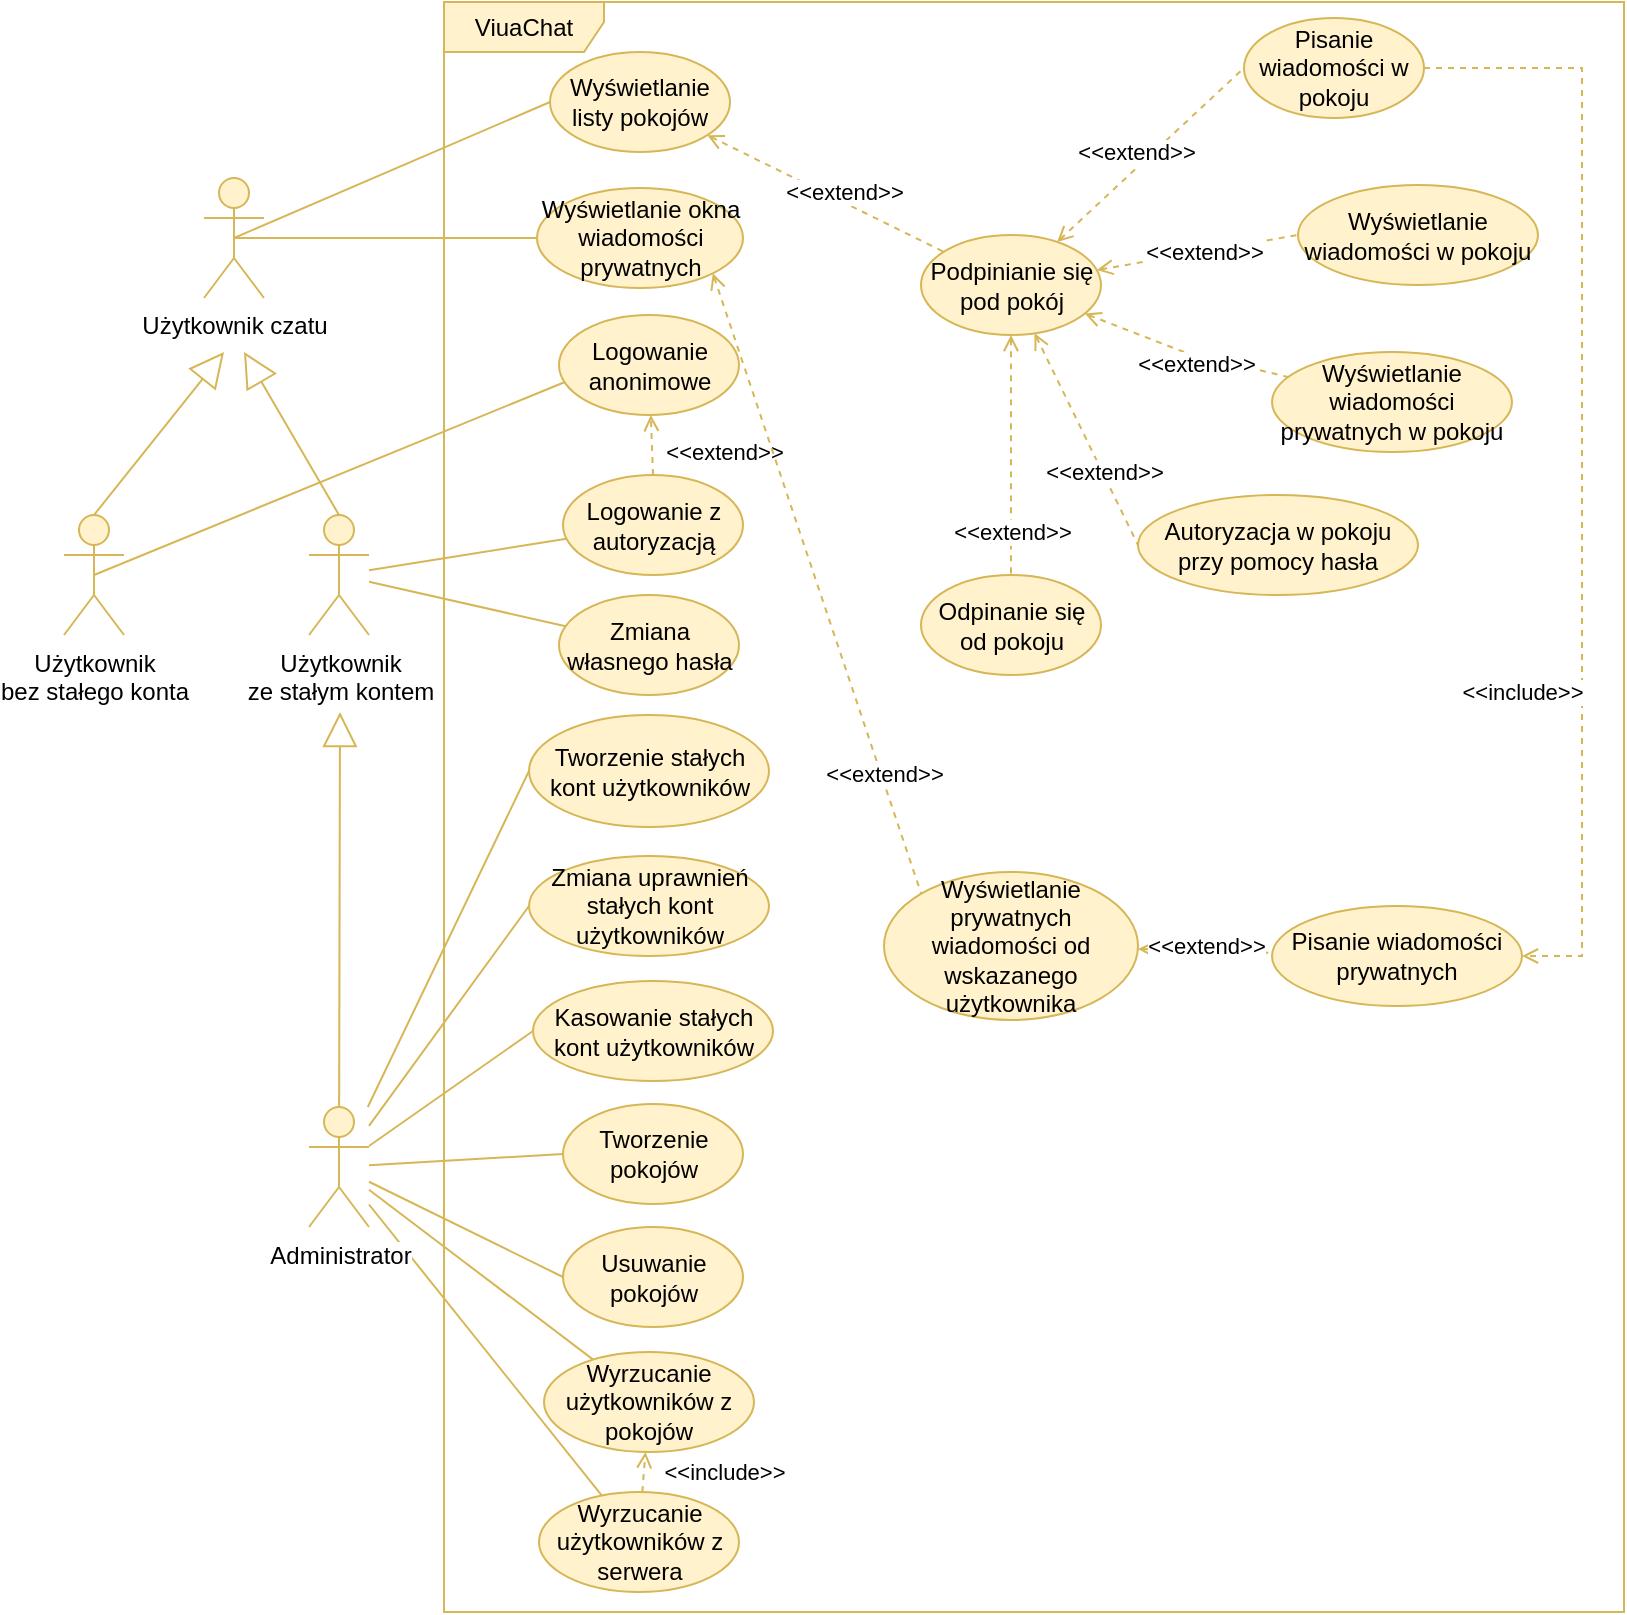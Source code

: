 <mxfile version="10.1.6-5" type="device"><diagram id="7NDknA7ZVQda1ZK6PJH9" name="Page-1"><mxGraphModel dx="1015" dy="566" grid="1" gridSize="10" guides="1" tooltips="1" connect="1" arrows="1" fold="1" page="1" pageScale="1" pageWidth="1169" pageHeight="827" math="0" shadow="0"><root><mxCell id="0"/><mxCell id="1" parent="0"/><mxCell id="cAH0JqzhpyakQqC2Wfbf-38" style="rounded=0;html=1;exitX=0.5;exitY=0.5;exitDx=0;exitDy=0;exitPerimeter=0;jettySize=auto;orthogonalLoop=1;endArrow=none;endFill=0;fillColor=#fff2cc;strokeColor=#d6b656;entryX=0.033;entryY=0.67;entryDx=0;entryDy=0;entryPerimeter=0;" edge="1" parent="1" source="cAH0JqzhpyakQqC2Wfbf-2" target="cAH0JqzhpyakQqC2Wfbf-6"><mxGeometry relative="1" as="geometry"/></mxCell><mxCell id="cAH0JqzhpyakQqC2Wfbf-105" style="edgeStyle=none;rounded=0;html=1;startArrow=none;startFill=0;startSize=5;endArrow=block;endFill=0;endSize=15;jettySize=auto;orthogonalLoop=1;fillColor=#fff2cc;strokeColor=#d6b656;exitX=0.5;exitY=0;exitDx=0;exitDy=0;exitPerimeter=0;" edge="1" parent="1" source="cAH0JqzhpyakQqC2Wfbf-2"><mxGeometry relative="1" as="geometry"><mxPoint x="430" y="190" as="targetPoint"/></mxGeometry></mxCell><mxCell id="cAH0JqzhpyakQqC2Wfbf-2" value="Użytkownik&lt;br&gt;bez stałego konta&lt;br&gt;" style="shape=umlActor;verticalLabelPosition=bottom;labelBackgroundColor=#ffffff;verticalAlign=top;html=1;outlineConnect=0;fillColor=#fff2cc;strokeColor=#d6b656;" vertex="1" parent="1"><mxGeometry x="350" y="271.5" width="30" height="60" as="geometry"/></mxCell><mxCell id="cAH0JqzhpyakQqC2Wfbf-35" style="rounded=0;html=1;jettySize=auto;orthogonalLoop=1;endArrow=none;endFill=0;fillColor=#fff2cc;strokeColor=#d6b656;" edge="1" parent="1" source="cAH0JqzhpyakQqC2Wfbf-4" target="cAH0JqzhpyakQqC2Wfbf-8"><mxGeometry relative="1" as="geometry"/></mxCell><mxCell id="cAH0JqzhpyakQqC2Wfbf-36" style="rounded=0;html=1;jettySize=auto;orthogonalLoop=1;endArrow=none;endFill=0;fillColor=#fff2cc;strokeColor=#d6b656;" edge="1" parent="1" source="cAH0JqzhpyakQqC2Wfbf-4" target="cAH0JqzhpyakQqC2Wfbf-7"><mxGeometry relative="1" as="geometry"/></mxCell><mxCell id="cAH0JqzhpyakQqC2Wfbf-106" style="edgeStyle=none;rounded=0;html=1;exitX=0.5;exitY=0;exitDx=0;exitDy=0;exitPerimeter=0;startArrow=none;startFill=0;startSize=5;endArrow=block;endFill=0;endSize=15;jettySize=auto;orthogonalLoop=1;fillColor=#fff2cc;strokeColor=#d6b656;" edge="1" parent="1" source="cAH0JqzhpyakQqC2Wfbf-4"><mxGeometry relative="1" as="geometry"><mxPoint x="440" y="190" as="targetPoint"/></mxGeometry></mxCell><mxCell id="cAH0JqzhpyakQqC2Wfbf-4" value="Użytkownik&lt;br&gt;ze stałym kontem&lt;br&gt;" style="shape=umlActor;verticalLabelPosition=bottom;labelBackgroundColor=#ffffff;verticalAlign=top;html=1;outlineConnect=0;fillColor=#fff2cc;strokeColor=#d6b656;" vertex="1" parent="1"><mxGeometry x="472.5" y="271.5" width="30" height="60" as="geometry"/></mxCell><mxCell id="cAH0JqzhpyakQqC2Wfbf-34" style="rounded=0;html=1;jettySize=auto;orthogonalLoop=1;elbow=vertical;endArrow=none;endFill=0;fillColor=#fff2cc;strokeColor=#d6b656;" edge="1" parent="1" source="cAH0JqzhpyakQqC2Wfbf-5" target="cAH0JqzhpyakQqC2Wfbf-31"><mxGeometry relative="1" as="geometry"/></mxCell><mxCell id="cAH0JqzhpyakQqC2Wfbf-60" style="rounded=0;html=1;jettySize=auto;orthogonalLoop=1;endArrow=none;endFill=0;entryX=0;entryY=0.5;entryDx=0;entryDy=0;fillColor=#fff2cc;strokeColor=#d6b656;" edge="1" parent="1" source="cAH0JqzhpyakQqC2Wfbf-5" target="cAH0JqzhpyakQqC2Wfbf-16"><mxGeometry relative="1" as="geometry"/></mxCell><mxCell id="cAH0JqzhpyakQqC2Wfbf-61" style="rounded=0;html=1;entryX=0;entryY=0.5;entryDx=0;entryDy=0;jettySize=auto;orthogonalLoop=1;endArrow=none;endFill=0;fillColor=#fff2cc;strokeColor=#d6b656;" edge="1" parent="1" source="cAH0JqzhpyakQqC2Wfbf-5" target="cAH0JqzhpyakQqC2Wfbf-15"><mxGeometry relative="1" as="geometry"/></mxCell><mxCell id="cAH0JqzhpyakQqC2Wfbf-63" style="rounded=0;html=1;entryX=0;entryY=0.5;entryDx=0;entryDy=0;jettySize=auto;orthogonalLoop=1;endArrow=none;endFill=0;fillColor=#fff2cc;strokeColor=#d6b656;" edge="1" parent="1" source="cAH0JqzhpyakQqC2Wfbf-5" target="cAH0JqzhpyakQqC2Wfbf-17"><mxGeometry relative="1" as="geometry"/></mxCell><mxCell id="cAH0JqzhpyakQqC2Wfbf-79" style="edgeStyle=none;rounded=0;html=1;entryX=0;entryY=0.5;entryDx=0;entryDy=0;endArrow=none;endFill=0;jettySize=auto;orthogonalLoop=1;fillColor=#fff2cc;strokeColor=#d6b656;" edge="1" parent="1" source="cAH0JqzhpyakQqC2Wfbf-5" target="cAH0JqzhpyakQqC2Wfbf-74"><mxGeometry relative="1" as="geometry"/></mxCell><mxCell id="cAH0JqzhpyakQqC2Wfbf-80" style="edgeStyle=none;rounded=0;html=1;entryX=0;entryY=0.5;entryDx=0;entryDy=0;endArrow=none;endFill=0;jettySize=auto;orthogonalLoop=1;fillColor=#fff2cc;strokeColor=#d6b656;" edge="1" parent="1" source="cAH0JqzhpyakQqC2Wfbf-5" target="cAH0JqzhpyakQqC2Wfbf-75"><mxGeometry relative="1" as="geometry"/></mxCell><mxCell id="cAH0JqzhpyakQqC2Wfbf-95" style="edgeStyle=none;rounded=0;html=1;startArrow=none;startFill=0;endArrow=none;endFill=0;jettySize=auto;orthogonalLoop=1;fillColor=#fff2cc;strokeColor=#d6b656;" edge="1" parent="1" source="cAH0JqzhpyakQqC2Wfbf-5" target="cAH0JqzhpyakQqC2Wfbf-30"><mxGeometry relative="1" as="geometry"/></mxCell><mxCell id="cAH0JqzhpyakQqC2Wfbf-103" style="edgeStyle=none;rounded=0;html=1;startArrow=none;startFill=0;endArrow=block;endFill=0;jettySize=auto;orthogonalLoop=1;fillColor=#fff2cc;strokeColor=#d6b656;startSize=5;endSize=15;" edge="1" parent="1" source="cAH0JqzhpyakQqC2Wfbf-5"><mxGeometry relative="1" as="geometry"><mxPoint x="488" y="370" as="targetPoint"/></mxGeometry></mxCell><mxCell id="cAH0JqzhpyakQqC2Wfbf-5" value="Administrator&lt;br&gt;" style="shape=umlActor;verticalLabelPosition=bottom;labelBackgroundColor=#ffffff;verticalAlign=top;html=1;outlineConnect=0;fillColor=#fff2cc;strokeColor=#d6b656;" vertex="1" parent="1"><mxGeometry x="472.5" y="567.5" width="30" height="60" as="geometry"/></mxCell><mxCell id="cAH0JqzhpyakQqC2Wfbf-6" value="Logowanie anonimowe" style="ellipse;whiteSpace=wrap;html=1;fillColor=#fff2cc;strokeColor=#d6b656;" vertex="1" parent="1"><mxGeometry x="597.5" y="171.5" width="90" height="50" as="geometry"/></mxCell><mxCell id="cAH0JqzhpyakQqC2Wfbf-82" value="&amp;lt;&amp;lt;extend&amp;gt;&amp;gt;" style="edgeStyle=none;rounded=0;html=1;exitX=0.5;exitY=0;exitDx=0;exitDy=0;startArrow=none;startFill=0;endArrow=open;endFill=0;jettySize=auto;orthogonalLoop=1;fillColor=#fff2cc;strokeColor=#d6b656;dashed=1;" edge="1" parent="1" source="cAH0JqzhpyakQqC2Wfbf-7" target="cAH0JqzhpyakQqC2Wfbf-6"><mxGeometry x="-0.335" y="-36" relative="1" as="geometry"><mxPoint x="202.5" y="457.5" as="targetPoint"/><mxPoint as="offset"/></mxGeometry></mxCell><mxCell id="cAH0JqzhpyakQqC2Wfbf-7" value="Logowanie z autoryzacją" style="ellipse;whiteSpace=wrap;html=1;fillColor=#fff2cc;strokeColor=#d6b656;" vertex="1" parent="1"><mxGeometry x="599.5" y="251.5" width="90" height="50" as="geometry"/></mxCell><mxCell id="cAH0JqzhpyakQqC2Wfbf-8" value="Zmiana własnego hasła" style="ellipse;whiteSpace=wrap;html=1;fillColor=#fff2cc;strokeColor=#d6b656;" vertex="1" parent="1"><mxGeometry x="597.5" y="311.5" width="90" height="50" as="geometry"/></mxCell><mxCell id="cAH0JqzhpyakQqC2Wfbf-52" value="&amp;lt;&amp;lt;extend&amp;gt;&amp;gt;" style="rounded=0;html=1;jettySize=auto;orthogonalLoop=1;endArrow=none;endFill=0;dashed=1;fillColor=#fff2cc;strokeColor=#d6b656;startArrow=open;startFill=0;" edge="1" parent="1" source="cAH0JqzhpyakQqC2Wfbf-9" target="cAH0JqzhpyakQqC2Wfbf-11"><mxGeometry x="0.121" y="5" relative="1" as="geometry"><mxPoint as="offset"/></mxGeometry></mxCell><mxCell id="cAH0JqzhpyakQqC2Wfbf-9" value="Wyświetlanie listy pokojów" style="ellipse;whiteSpace=wrap;html=1;fillColor=#fff2cc;strokeColor=#d6b656;" vertex="1" parent="1"><mxGeometry x="593" y="40" width="90" height="50" as="geometry"/></mxCell><mxCell id="cAH0JqzhpyakQqC2Wfbf-46" value="&amp;lt;&amp;lt;extend&amp;gt;&amp;gt;" style="rounded=0;html=1;jettySize=auto;orthogonalLoop=1;endArrow=none;endFill=0;dashed=1;fillColor=#fff2cc;strokeColor=#d6b656;startArrow=open;startFill=0;" edge="1" parent="1" source="cAH0JqzhpyakQqC2Wfbf-11" target="cAH0JqzhpyakQqC2Wfbf-26"><mxGeometry x="0.133" y="-4" relative="1" as="geometry"><Array as="points"><mxPoint x="910" y="190"/></Array><mxPoint as="offset"/></mxGeometry></mxCell><mxCell id="cAH0JqzhpyakQqC2Wfbf-47" value="&amp;lt;&amp;lt;extend&amp;gt;&amp;gt;" style="rounded=0;html=1;entryX=0;entryY=0.5;entryDx=0;entryDy=0;jettySize=auto;orthogonalLoop=1;endArrow=none;endFill=0;dashed=1;fillColor=#fff2cc;strokeColor=#d6b656;startArrow=open;startFill=0;" edge="1" parent="1" source="cAH0JqzhpyakQqC2Wfbf-11" target="cAH0JqzhpyakQqC2Wfbf-25"><mxGeometry x="0.064" relative="1" as="geometry"><mxPoint as="offset"/></mxGeometry></mxCell><mxCell id="cAH0JqzhpyakQqC2Wfbf-49" value="&amp;lt;&amp;lt;extend&amp;gt;&amp;gt;" style="rounded=0;html=1;entryX=0;entryY=0.5;entryDx=0;entryDy=0;jettySize=auto;orthogonalLoop=1;endArrow=none;endFill=0;dashed=1;fillColor=#fff2cc;strokeColor=#d6b656;startArrow=open;startFill=0;" edge="1" parent="1" source="cAH0JqzhpyakQqC2Wfbf-11" target="cAH0JqzhpyakQqC2Wfbf-12"><mxGeometry x="-0.076" y="6" relative="1" as="geometry"><mxPoint as="offset"/></mxGeometry></mxCell><mxCell id="cAH0JqzhpyakQqC2Wfbf-51" value="&amp;lt;&amp;lt;extend&amp;gt;&amp;gt;" style="edgeStyle=orthogonalEdgeStyle;curved=1;rounded=0;html=1;exitX=0.5;exitY=1;exitDx=0;exitDy=0;entryX=0.5;entryY=0;entryDx=0;entryDy=0;jettySize=auto;orthogonalLoop=1;endArrow=none;endFill=0;dashed=1;fillColor=#fff2cc;strokeColor=#d6b656;startArrow=open;startFill=0;" edge="1" parent="1" source="cAH0JqzhpyakQqC2Wfbf-11" target="cAH0JqzhpyakQqC2Wfbf-13"><mxGeometry x="0.633" relative="1" as="geometry"><mxPoint as="offset"/></mxGeometry></mxCell><mxCell id="cAH0JqzhpyakQqC2Wfbf-53" value="&amp;lt;&amp;lt;extend&amp;gt;&amp;gt;&lt;br&gt;" style="rounded=0;html=1;entryX=0;entryY=0.5;entryDx=0;entryDy=0;jettySize=auto;orthogonalLoop=1;endArrow=none;endFill=0;dashed=1;fillColor=#fff2cc;strokeColor=#d6b656;startArrow=open;startFill=0;" edge="1" parent="1" source="cAH0JqzhpyakQqC2Wfbf-11" target="cAH0JqzhpyakQqC2Wfbf-14"><mxGeometry x="0.312" y="1" relative="1" as="geometry"><mxPoint as="offset"/></mxGeometry></mxCell><mxCell id="cAH0JqzhpyakQqC2Wfbf-11" value="Podpinianie się pod pokój" style="ellipse;whiteSpace=wrap;html=1;fillColor=#fff2cc;strokeColor=#d6b656;" vertex="1" parent="1"><mxGeometry x="778.5" y="131.5" width="90" height="50" as="geometry"/></mxCell><mxCell id="cAH0JqzhpyakQqC2Wfbf-12" value="Pisanie wiadomości w pokoju" style="ellipse;whiteSpace=wrap;html=1;fillColor=#fff2cc;strokeColor=#d6b656;" vertex="1" parent="1"><mxGeometry x="940" y="23" width="90" height="50" as="geometry"/></mxCell><mxCell id="cAH0JqzhpyakQqC2Wfbf-13" value="Odpinanie się od pokoju" style="ellipse;whiteSpace=wrap;html=1;fillColor=#fff2cc;strokeColor=#d6b656;" vertex="1" parent="1"><mxGeometry x="778.5" y="301.5" width="90" height="50" as="geometry"/></mxCell><mxCell id="cAH0JqzhpyakQqC2Wfbf-14" value="Autoryzacja w pokoju przy pomocy hasła" style="ellipse;whiteSpace=wrap;html=1;fillColor=#fff2cc;strokeColor=#d6b656;" vertex="1" parent="1"><mxGeometry x="887" y="261.5" width="140" height="50" as="geometry"/></mxCell><mxCell id="cAH0JqzhpyakQqC2Wfbf-15" value="Tworzenie stałych kont użytkowników" style="ellipse;whiteSpace=wrap;html=1;fillColor=#fff2cc;strokeColor=#d6b656;" vertex="1" parent="1"><mxGeometry x="582.5" y="371.5" width="120" height="56" as="geometry"/></mxCell><mxCell id="cAH0JqzhpyakQqC2Wfbf-16" value="Kasowanie stałych kont użytkowników" style="ellipse;whiteSpace=wrap;html=1;fillColor=#fff2cc;strokeColor=#d6b656;" vertex="1" parent="1"><mxGeometry x="584.5" y="504.5" width="120" height="50" as="geometry"/></mxCell><mxCell id="cAH0JqzhpyakQqC2Wfbf-17" value="Zmiana uprawnień stałych kont użytkowników" style="ellipse;whiteSpace=wrap;html=1;fillColor=#fff2cc;strokeColor=#d6b656;" vertex="1" parent="1"><mxGeometry x="582.5" y="442" width="120" height="50" as="geometry"/></mxCell><mxCell id="cAH0JqzhpyakQqC2Wfbf-57" value="&amp;lt;&amp;lt;extend&amp;gt;&amp;gt;" style="rounded=0;html=1;exitX=1;exitY=1;exitDx=0;exitDy=0;entryX=0;entryY=0;entryDx=0;entryDy=0;jettySize=auto;orthogonalLoop=1;endArrow=none;endFill=0;dashed=1;fillColor=#fff2cc;strokeColor=#d6b656;startArrow=open;startFill=0;" edge="1" parent="1" source="cAH0JqzhpyakQqC2Wfbf-18" target="cAH0JqzhpyakQqC2Wfbf-20"><mxGeometry x="0.61" y="2" relative="1" as="geometry"><mxPoint y="1" as="offset"/></mxGeometry></mxCell><mxCell id="cAH0JqzhpyakQqC2Wfbf-18" value="Wyświetlanie okna wiadomości prywatnych" style="ellipse;whiteSpace=wrap;html=1;fillColor=#fff2cc;strokeColor=#d6b656;" vertex="1" parent="1"><mxGeometry x="586.5" y="108" width="103" height="50" as="geometry"/></mxCell><mxCell id="cAH0JqzhpyakQqC2Wfbf-20" value="Wyświetlanie prywatnych wiadomości od wskazanego użytkownika" style="ellipse;whiteSpace=wrap;html=1;fillColor=#fff2cc;strokeColor=#d6b656;" vertex="1" parent="1"><mxGeometry x="760" y="450" width="127" height="74" as="geometry"/></mxCell><mxCell id="cAH0JqzhpyakQqC2Wfbf-25" value="Wyświetlanie wiadomości w pokoju" style="ellipse;whiteSpace=wrap;html=1;fillColor=#fff2cc;strokeColor=#d6b656;" vertex="1" parent="1"><mxGeometry x="967" y="106.5" width="120" height="50" as="geometry"/></mxCell><mxCell id="cAH0JqzhpyakQqC2Wfbf-26" value="Wyświetlanie wiadomości prywatnych w pokoju" style="ellipse;whiteSpace=wrap;html=1;fillColor=#fff2cc;strokeColor=#d6b656;" vertex="1" parent="1"><mxGeometry x="954" y="190" width="120" height="50" as="geometry"/></mxCell><mxCell id="cAH0JqzhpyakQqC2Wfbf-30" value="Wyrzucanie użytkowników z pokojów" style="ellipse;whiteSpace=wrap;html=1;fillColor=#fff2cc;strokeColor=#d6b656;" vertex="1" parent="1"><mxGeometry x="590" y="690" width="105" height="50" as="geometry"/></mxCell><mxCell id="cAH0JqzhpyakQqC2Wfbf-33" value="&amp;lt;&amp;lt;include&amp;gt;&amp;gt;" style="rounded=0;html=1;jettySize=auto;orthogonalLoop=1;dashed=1;endArrow=open;endFill=0;fillColor=#fff2cc;strokeColor=#d6b656;" edge="1" parent="1" source="cAH0JqzhpyakQqC2Wfbf-31" target="cAH0JqzhpyakQqC2Wfbf-30"><mxGeometry x="0.308" y="-40" relative="1" as="geometry"><mxPoint as="offset"/></mxGeometry></mxCell><mxCell id="cAH0JqzhpyakQqC2Wfbf-31" value="Wyrzucanie użytkowników z serwera" style="ellipse;whiteSpace=wrap;html=1;fillColor=#fff2cc;strokeColor=#d6b656;" vertex="1" parent="1"><mxGeometry x="587.5" y="760" width="100" height="50" as="geometry"/></mxCell><mxCell id="cAH0JqzhpyakQqC2Wfbf-86" value="&amp;lt;&amp;lt;extend&amp;gt;&amp;gt;" style="edgeStyle=none;rounded=0;html=1;dashed=1;startArrow=open;startFill=0;endArrow=none;endFill=0;jettySize=auto;orthogonalLoop=1;fillColor=#fff2cc;strokeColor=#d6b656;" edge="1" parent="1" source="cAH0JqzhpyakQqC2Wfbf-20" target="cAH0JqzhpyakQqC2Wfbf-54"><mxGeometry x="-0.001" y="3" relative="1" as="geometry"><mxPoint x="949" y="410" as="targetPoint"/><mxPoint y="1" as="offset"/></mxGeometry></mxCell><mxCell id="cAH0JqzhpyakQqC2Wfbf-87" value="&amp;lt;&amp;lt;include&amp;gt;&amp;gt;" style="edgeStyle=none;rounded=0;html=1;entryX=1;entryY=0.5;entryDx=0;entryDy=0;dashed=1;startArrow=none;startFill=0;endArrow=open;endFill=0;jettySize=auto;orthogonalLoop=1;exitX=1;exitY=0.5;exitDx=0;exitDy=0;fillColor=#fff2cc;strokeColor=#d6b656;" edge="1" parent="1" source="cAH0JqzhpyakQqC2Wfbf-12" target="cAH0JqzhpyakQqC2Wfbf-54"><mxGeometry x="0.414" y="-30" relative="1" as="geometry"><mxPoint x="1159" y="120" as="sourcePoint"/><Array as="points"><mxPoint x="1109" y="48"/><mxPoint x="1109" y="492"/></Array><mxPoint as="offset"/></mxGeometry></mxCell><mxCell id="cAH0JqzhpyakQqC2Wfbf-54" value="Pisanie wiadomości prywatnych" style="ellipse;whiteSpace=wrap;html=1;fillColor=#fff2cc;strokeColor=#d6b656;" vertex="1" parent="1"><mxGeometry x="954" y="467" width="125" height="50" as="geometry"/></mxCell><mxCell id="cAH0JqzhpyakQqC2Wfbf-74" value="Tworzenie pokojów" style="ellipse;whiteSpace=wrap;html=1;fillColor=#fff2cc;strokeColor=#d6b656;" vertex="1" parent="1"><mxGeometry x="599.5" y="566" width="90" height="50" as="geometry"/></mxCell><mxCell id="cAH0JqzhpyakQqC2Wfbf-75" value="Usuwanie pokojów" style="ellipse;whiteSpace=wrap;html=1;fillColor=#fff2cc;strokeColor=#d6b656;" vertex="1" parent="1"><mxGeometry x="599.5" y="627.5" width="90" height="50" as="geometry"/></mxCell><mxCell id="cAH0JqzhpyakQqC2Wfbf-93" style="edgeStyle=none;rounded=0;html=1;exitX=0.5;exitY=0.5;exitDx=0;exitDy=0;exitPerimeter=0;startArrow=none;startFill=0;endArrow=none;endFill=0;jettySize=auto;orthogonalLoop=1;fillColor=#fff2cc;strokeColor=#d6b656;" edge="1" parent="1" source="cAH0JqzhpyakQqC2Wfbf-92" target="cAH0JqzhpyakQqC2Wfbf-18"><mxGeometry relative="1" as="geometry"/></mxCell><mxCell id="cAH0JqzhpyakQqC2Wfbf-94" style="edgeStyle=none;rounded=0;html=1;exitX=0.5;exitY=0.5;exitDx=0;exitDy=0;exitPerimeter=0;entryX=0;entryY=0.5;entryDx=0;entryDy=0;startArrow=none;startFill=0;endArrow=none;endFill=0;jettySize=auto;orthogonalLoop=1;fillColor=#fff2cc;strokeColor=#d6b656;" edge="1" parent="1" source="cAH0JqzhpyakQqC2Wfbf-92" target="cAH0JqzhpyakQqC2Wfbf-9"><mxGeometry relative="1" as="geometry"/></mxCell><mxCell id="cAH0JqzhpyakQqC2Wfbf-92" value="Użytkownik czatu&lt;br&gt;" style="shape=umlActor;verticalLabelPosition=bottom;labelBackgroundColor=#ffffff;verticalAlign=top;html=1;outlineConnect=0;fillColor=#fff2cc;strokeColor=#d6b656;" vertex="1" parent="1"><mxGeometry x="420" y="103" width="30" height="60" as="geometry"/></mxCell><mxCell id="cAH0JqzhpyakQqC2Wfbf-109" value="ViuaChat" style="shape=umlFrame;whiteSpace=wrap;html=1;fillColor=#fff2cc;strokeColor=#d6b656;width=80;height=25;" vertex="1" parent="1"><mxGeometry x="540" y="15" width="590" height="805" as="geometry"/></mxCell></root></mxGraphModel></diagram></mxfile>